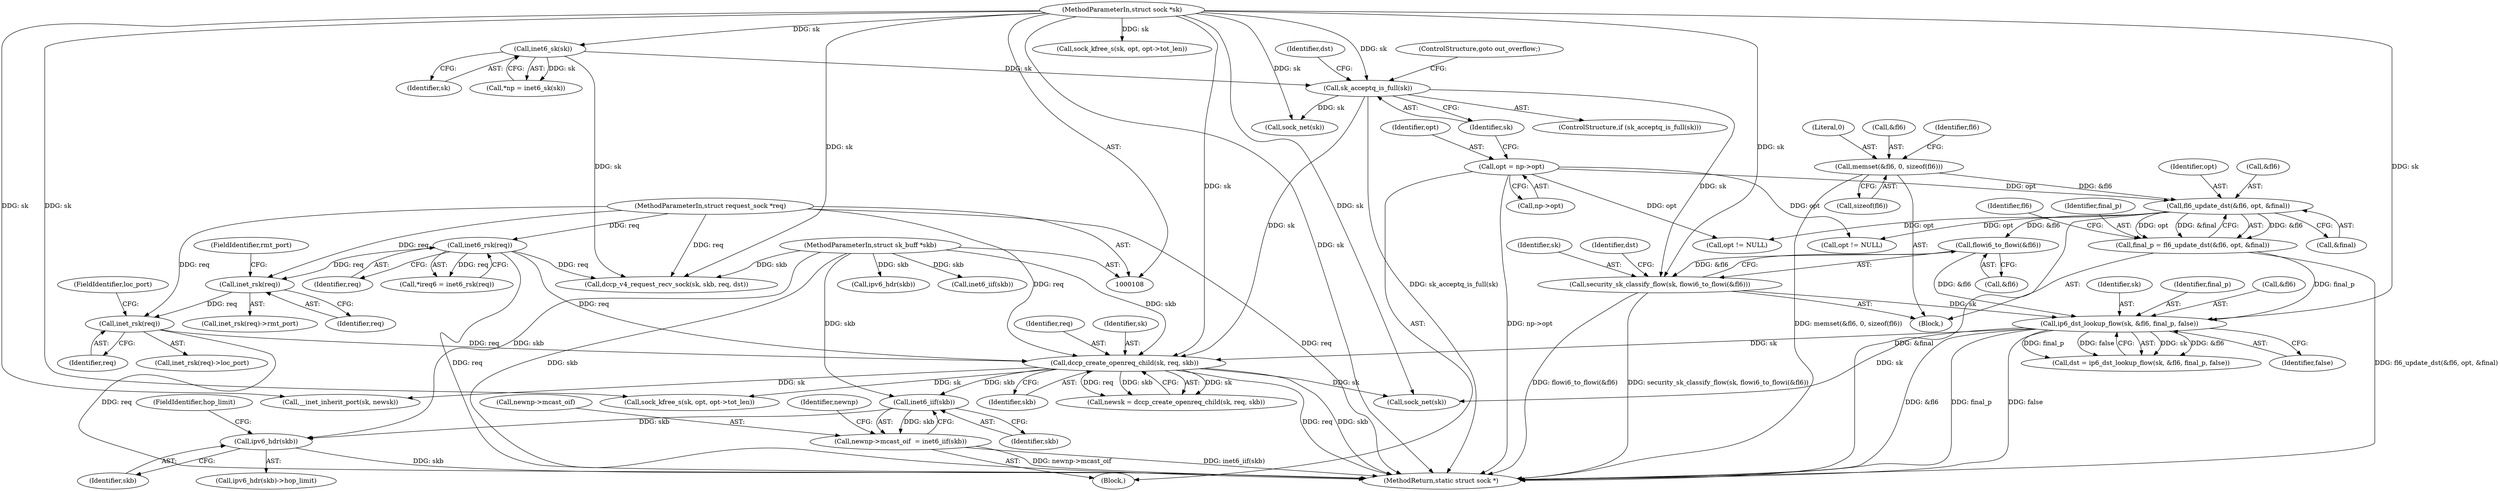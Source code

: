 digraph "0_linux_f6d8bd051c391c1c0458a30b2a7abcd939329259_1@pointer" {
"1000493" [label="(Call,inet6_iif(skb))"];
"1000341" [label="(Call,dccp_create_openreq_child(sk, req, skb))"];
"1000251" [label="(Call,sk_acceptq_is_full(sk))"];
"1000123" [label="(Call,inet6_sk(sk))"];
"1000109" [label="(MethodParameterIn,struct sock *sk)"];
"1000329" [label="(Call,ip6_dst_lookup_flow(sk, &fl6, final_p, false))"];
"1000322" [label="(Call,security_sk_classify_flow(sk, flowi6_to_flowi(&fl6)))"];
"1000324" [label="(Call,flowi6_to_flowi(&fl6))"];
"1000284" [label="(Call,fl6_update_dst(&fl6, opt, &final))"];
"1000262" [label="(Call,memset(&fl6, 0, sizeof(fl6)))"];
"1000245" [label="(Call,opt = np->opt)"];
"1000282" [label="(Call,final_p = fl6_update_dst(&fl6, opt, &final))"];
"1000117" [label="(Call,inet6_rsk(req))"];
"1000111" [label="(MethodParameterIn,struct request_sock *req)"];
"1000319" [label="(Call,inet_rsk(req))"];
"1000311" [label="(Call,inet_rsk(req))"];
"1000110" [label="(MethodParameterIn,struct sk_buff *skb)"];
"1000489" [label="(Call,newnp->mcast_oif  = inet6_iif(skb))"];
"1000500" [label="(Call,ipv6_hdr(skb))"];
"1000227" [label="(Call,inet6_iif(skb))"];
"1000493" [label="(Call,inet6_iif(skb))"];
"1000311" [label="(Call,inet_rsk(req))"];
"1000504" [label="(Call,opt != NULL)"];
"1000590" [label="(Call,sock_net(sk))"];
"1000284" [label="(Call,fl6_update_dst(&fl6, opt, &final))"];
"1000494" [label="(Identifier,skb)"];
"1000343" [label="(Identifier,req)"];
"1000253" [label="(ControlStructure,goto out_overflow;)"];
"1000258" [label="(Block,)"];
"1000262" [label="(Call,memset(&fl6, 0, sizeof(fl6)))"];
"1000251" [label="(Call,sk_acceptq_is_full(sk))"];
"1000270" [label="(Identifier,fl6)"];
"1000328" [label="(Identifier,dst)"];
"1000313" [label="(FieldIdentifier,rmt_port)"];
"1000342" [label="(Identifier,sk)"];
"1000234" [label="(Call,ipv6_hdr(skb))"];
"1000499" [label="(Call,ipv6_hdr(skb)->hop_limit)"];
"1000245" [label="(Call,opt = np->opt)"];
"1000611" [label="(Call,sock_kfree_s(sk, opt, opt->tot_len))"];
"1000123" [label="(Call,inet6_sk(sk))"];
"1000323" [label="(Identifier,sk)"];
"1000339" [label="(Call,newsk = dccp_create_openreq_child(sk, req, skb))"];
"1000490" [label="(Call,newnp->mcast_oif)"];
"1000293" [label="(Identifier,fl6)"];
"1000334" [label="(Identifier,false)"];
"1000250" [label="(ControlStructure,if (sk_acceptq_is_full(sk)))"];
"1000287" [label="(Identifier,opt)"];
"1000310" [label="(Call,inet_rsk(req)->rmt_port)"];
"1000265" [label="(Literal,0)"];
"1000312" [label="(Identifier,req)"];
"1000330" [label="(Identifier,sk)"];
"1000319" [label="(Call,inet_rsk(req))"];
"1000333" [label="(Identifier,final_p)"];
"1000110" [label="(MethodParameterIn,struct sk_buff *skb)"];
"1000109" [label="(MethodParameterIn,struct sock *sk)"];
"1000344" [label="(Identifier,skb)"];
"1000124" [label="(Identifier,sk)"];
"1000263" [label="(Call,&fl6)"];
"1000113" [label="(Block,)"];
"1000502" [label="(FieldIdentifier,hop_limit)"];
"1000256" [label="(Identifier,dst)"];
"1000117" [label="(Call,inet6_rsk(req))"];
"1000252" [label="(Identifier,sk)"];
"1000324" [label="(Call,flowi6_to_flowi(&fl6))"];
"1000288" [label="(Call,&final)"];
"1000619" [label="(MethodReturn,static struct sock *)"];
"1000325" [label="(Call,&fl6)"];
"1000247" [label="(Call,np->opt)"];
"1000318" [label="(Call,inet_rsk(req)->loc_port)"];
"1000341" [label="(Call,dccp_create_openreq_child(sk, req, skb))"];
"1000497" [label="(Identifier,newnp)"];
"1000501" [label="(Identifier,skb)"];
"1000121" [label="(Call,*np = inet6_sk(sk))"];
"1000283" [label="(Identifier,final_p)"];
"1000115" [label="(Call,*ireq6 = inet6_rsk(req))"];
"1000320" [label="(Identifier,req)"];
"1000266" [label="(Call,sizeof(fl6))"];
"1000603" [label="(Call,opt != NULL)"];
"1000598" [label="(Call,sock_net(sk))"];
"1000329" [label="(Call,ip6_dst_lookup_flow(sk, &fl6, final_p, false))"];
"1000331" [label="(Call,&fl6)"];
"1000575" [label="(Call,__inet_inherit_port(sk, newsk))"];
"1000139" [label="(Call,dccp_v4_request_recv_sock(sk, skb, req, dst))"];
"1000282" [label="(Call,final_p = fl6_update_dst(&fl6, opt, &final))"];
"1000285" [label="(Call,&fl6)"];
"1000521" [label="(Call,sock_kfree_s(sk, opt, opt->tot_len))"];
"1000321" [label="(FieldIdentifier,loc_port)"];
"1000322" [label="(Call,security_sk_classify_flow(sk, flowi6_to_flowi(&fl6)))"];
"1000111" [label="(MethodParameterIn,struct request_sock *req)"];
"1000327" [label="(Call,dst = ip6_dst_lookup_flow(sk, &fl6, final_p, false))"];
"1000500" [label="(Call,ipv6_hdr(skb))"];
"1000118" [label="(Identifier,req)"];
"1000246" [label="(Identifier,opt)"];
"1000489" [label="(Call,newnp->mcast_oif  = inet6_iif(skb))"];
"1000493" -> "1000489"  [label="AST: "];
"1000493" -> "1000494"  [label="CFG: "];
"1000494" -> "1000493"  [label="AST: "];
"1000489" -> "1000493"  [label="CFG: "];
"1000493" -> "1000489"  [label="DDG: skb"];
"1000341" -> "1000493"  [label="DDG: skb"];
"1000110" -> "1000493"  [label="DDG: skb"];
"1000493" -> "1000500"  [label="DDG: skb"];
"1000341" -> "1000339"  [label="AST: "];
"1000341" -> "1000344"  [label="CFG: "];
"1000342" -> "1000341"  [label="AST: "];
"1000343" -> "1000341"  [label="AST: "];
"1000344" -> "1000341"  [label="AST: "];
"1000339" -> "1000341"  [label="CFG: "];
"1000341" -> "1000619"  [label="DDG: skb"];
"1000341" -> "1000619"  [label="DDG: req"];
"1000341" -> "1000339"  [label="DDG: sk"];
"1000341" -> "1000339"  [label="DDG: req"];
"1000341" -> "1000339"  [label="DDG: skb"];
"1000251" -> "1000341"  [label="DDG: sk"];
"1000329" -> "1000341"  [label="DDG: sk"];
"1000109" -> "1000341"  [label="DDG: sk"];
"1000117" -> "1000341"  [label="DDG: req"];
"1000319" -> "1000341"  [label="DDG: req"];
"1000111" -> "1000341"  [label="DDG: req"];
"1000110" -> "1000341"  [label="DDG: skb"];
"1000341" -> "1000521"  [label="DDG: sk"];
"1000341" -> "1000575"  [label="DDG: sk"];
"1000341" -> "1000598"  [label="DDG: sk"];
"1000251" -> "1000250"  [label="AST: "];
"1000251" -> "1000252"  [label="CFG: "];
"1000252" -> "1000251"  [label="AST: "];
"1000253" -> "1000251"  [label="CFG: "];
"1000256" -> "1000251"  [label="CFG: "];
"1000251" -> "1000619"  [label="DDG: sk_acceptq_is_full(sk)"];
"1000123" -> "1000251"  [label="DDG: sk"];
"1000109" -> "1000251"  [label="DDG: sk"];
"1000251" -> "1000322"  [label="DDG: sk"];
"1000251" -> "1000590"  [label="DDG: sk"];
"1000123" -> "1000121"  [label="AST: "];
"1000123" -> "1000124"  [label="CFG: "];
"1000124" -> "1000123"  [label="AST: "];
"1000121" -> "1000123"  [label="CFG: "];
"1000123" -> "1000121"  [label="DDG: sk"];
"1000109" -> "1000123"  [label="DDG: sk"];
"1000123" -> "1000139"  [label="DDG: sk"];
"1000109" -> "1000108"  [label="AST: "];
"1000109" -> "1000619"  [label="DDG: sk"];
"1000109" -> "1000139"  [label="DDG: sk"];
"1000109" -> "1000322"  [label="DDG: sk"];
"1000109" -> "1000329"  [label="DDG: sk"];
"1000109" -> "1000521"  [label="DDG: sk"];
"1000109" -> "1000575"  [label="DDG: sk"];
"1000109" -> "1000590"  [label="DDG: sk"];
"1000109" -> "1000598"  [label="DDG: sk"];
"1000109" -> "1000611"  [label="DDG: sk"];
"1000329" -> "1000327"  [label="AST: "];
"1000329" -> "1000334"  [label="CFG: "];
"1000330" -> "1000329"  [label="AST: "];
"1000331" -> "1000329"  [label="AST: "];
"1000333" -> "1000329"  [label="AST: "];
"1000334" -> "1000329"  [label="AST: "];
"1000327" -> "1000329"  [label="CFG: "];
"1000329" -> "1000619"  [label="DDG: false"];
"1000329" -> "1000619"  [label="DDG: &fl6"];
"1000329" -> "1000619"  [label="DDG: final_p"];
"1000329" -> "1000327"  [label="DDG: sk"];
"1000329" -> "1000327"  [label="DDG: &fl6"];
"1000329" -> "1000327"  [label="DDG: final_p"];
"1000329" -> "1000327"  [label="DDG: false"];
"1000322" -> "1000329"  [label="DDG: sk"];
"1000324" -> "1000329"  [label="DDG: &fl6"];
"1000282" -> "1000329"  [label="DDG: final_p"];
"1000329" -> "1000598"  [label="DDG: sk"];
"1000322" -> "1000258"  [label="AST: "];
"1000322" -> "1000324"  [label="CFG: "];
"1000323" -> "1000322"  [label="AST: "];
"1000324" -> "1000322"  [label="AST: "];
"1000328" -> "1000322"  [label="CFG: "];
"1000322" -> "1000619"  [label="DDG: flowi6_to_flowi(&fl6)"];
"1000322" -> "1000619"  [label="DDG: security_sk_classify_flow(sk, flowi6_to_flowi(&fl6))"];
"1000324" -> "1000322"  [label="DDG: &fl6"];
"1000324" -> "1000325"  [label="CFG: "];
"1000325" -> "1000324"  [label="AST: "];
"1000284" -> "1000324"  [label="DDG: &fl6"];
"1000284" -> "1000282"  [label="AST: "];
"1000284" -> "1000288"  [label="CFG: "];
"1000285" -> "1000284"  [label="AST: "];
"1000287" -> "1000284"  [label="AST: "];
"1000288" -> "1000284"  [label="AST: "];
"1000282" -> "1000284"  [label="CFG: "];
"1000284" -> "1000619"  [label="DDG: &final"];
"1000284" -> "1000282"  [label="DDG: &fl6"];
"1000284" -> "1000282"  [label="DDG: opt"];
"1000284" -> "1000282"  [label="DDG: &final"];
"1000262" -> "1000284"  [label="DDG: &fl6"];
"1000245" -> "1000284"  [label="DDG: opt"];
"1000284" -> "1000504"  [label="DDG: opt"];
"1000284" -> "1000603"  [label="DDG: opt"];
"1000262" -> "1000258"  [label="AST: "];
"1000262" -> "1000266"  [label="CFG: "];
"1000263" -> "1000262"  [label="AST: "];
"1000265" -> "1000262"  [label="AST: "];
"1000266" -> "1000262"  [label="AST: "];
"1000270" -> "1000262"  [label="CFG: "];
"1000262" -> "1000619"  [label="DDG: memset(&fl6, 0, sizeof(fl6))"];
"1000245" -> "1000113"  [label="AST: "];
"1000245" -> "1000247"  [label="CFG: "];
"1000246" -> "1000245"  [label="AST: "];
"1000247" -> "1000245"  [label="AST: "];
"1000252" -> "1000245"  [label="CFG: "];
"1000245" -> "1000619"  [label="DDG: np->opt"];
"1000245" -> "1000504"  [label="DDG: opt"];
"1000245" -> "1000603"  [label="DDG: opt"];
"1000282" -> "1000258"  [label="AST: "];
"1000283" -> "1000282"  [label="AST: "];
"1000293" -> "1000282"  [label="CFG: "];
"1000282" -> "1000619"  [label="DDG: fl6_update_dst(&fl6, opt, &final)"];
"1000117" -> "1000115"  [label="AST: "];
"1000117" -> "1000118"  [label="CFG: "];
"1000118" -> "1000117"  [label="AST: "];
"1000115" -> "1000117"  [label="CFG: "];
"1000117" -> "1000619"  [label="DDG: req"];
"1000117" -> "1000115"  [label="DDG: req"];
"1000111" -> "1000117"  [label="DDG: req"];
"1000117" -> "1000139"  [label="DDG: req"];
"1000117" -> "1000311"  [label="DDG: req"];
"1000111" -> "1000108"  [label="AST: "];
"1000111" -> "1000619"  [label="DDG: req"];
"1000111" -> "1000139"  [label="DDG: req"];
"1000111" -> "1000311"  [label="DDG: req"];
"1000111" -> "1000319"  [label="DDG: req"];
"1000319" -> "1000318"  [label="AST: "];
"1000319" -> "1000320"  [label="CFG: "];
"1000320" -> "1000319"  [label="AST: "];
"1000321" -> "1000319"  [label="CFG: "];
"1000319" -> "1000619"  [label="DDG: req"];
"1000311" -> "1000319"  [label="DDG: req"];
"1000311" -> "1000310"  [label="AST: "];
"1000311" -> "1000312"  [label="CFG: "];
"1000312" -> "1000311"  [label="AST: "];
"1000313" -> "1000311"  [label="CFG: "];
"1000110" -> "1000108"  [label="AST: "];
"1000110" -> "1000619"  [label="DDG: skb"];
"1000110" -> "1000139"  [label="DDG: skb"];
"1000110" -> "1000227"  [label="DDG: skb"];
"1000110" -> "1000234"  [label="DDG: skb"];
"1000110" -> "1000500"  [label="DDG: skb"];
"1000489" -> "1000113"  [label="AST: "];
"1000490" -> "1000489"  [label="AST: "];
"1000497" -> "1000489"  [label="CFG: "];
"1000489" -> "1000619"  [label="DDG: inet6_iif(skb)"];
"1000489" -> "1000619"  [label="DDG: newnp->mcast_oif"];
"1000500" -> "1000499"  [label="AST: "];
"1000500" -> "1000501"  [label="CFG: "];
"1000501" -> "1000500"  [label="AST: "];
"1000502" -> "1000500"  [label="CFG: "];
"1000500" -> "1000619"  [label="DDG: skb"];
}
